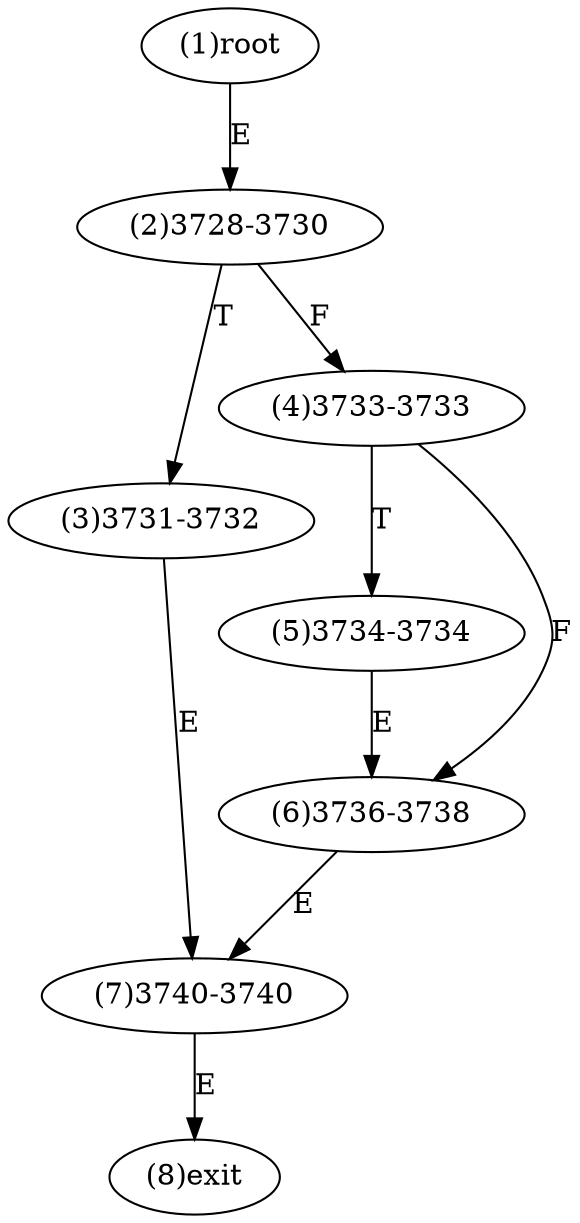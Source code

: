 digraph "" { 
1[ label="(1)root"];
2[ label="(2)3728-3730"];
3[ label="(3)3731-3732"];
4[ label="(4)3733-3733"];
5[ label="(5)3734-3734"];
6[ label="(6)3736-3738"];
7[ label="(7)3740-3740"];
8[ label="(8)exit"];
1->2[ label="E"];
2->4[ label="F"];
2->3[ label="T"];
3->7[ label="E"];
4->6[ label="F"];
4->5[ label="T"];
5->6[ label="E"];
6->7[ label="E"];
7->8[ label="E"];
}